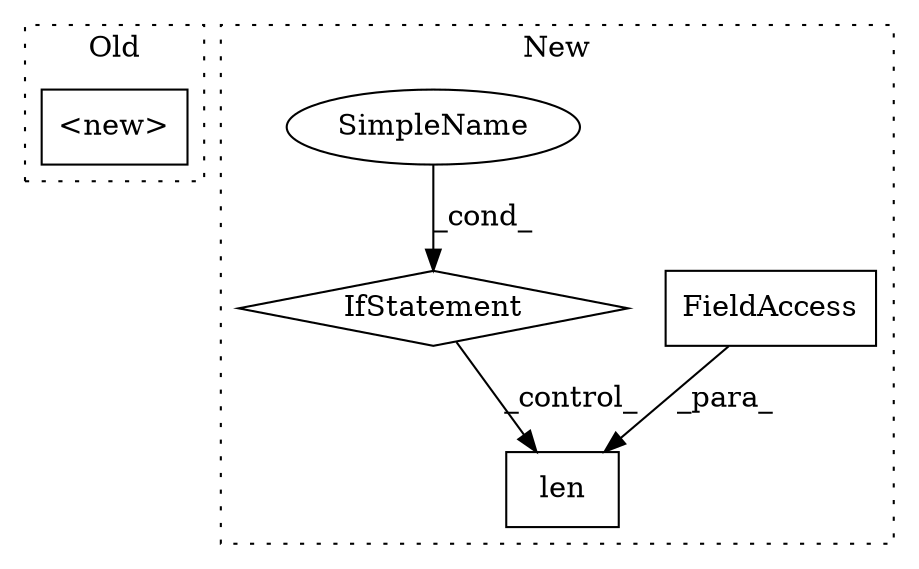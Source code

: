 digraph G {
subgraph cluster0 {
1 [label="<new>" a="46" s="292" l="8" shape="box"];
label = "Old";
style="dotted";
}
subgraph cluster1 {
2 [label="len" a="32" s="673,681" l="4,1" shape="box"];
3 [label="FieldAccess" a="22" s="677" l="4" shape="box"];
4 [label="IfStatement" a="25" s="586,602" l="4,2" shape="diamond"];
5 [label="SimpleName" a="42" s="" l="" shape="ellipse"];
label = "New";
style="dotted";
}
3 -> 2 [label="_para_"];
4 -> 2 [label="_control_"];
5 -> 4 [label="_cond_"];
}